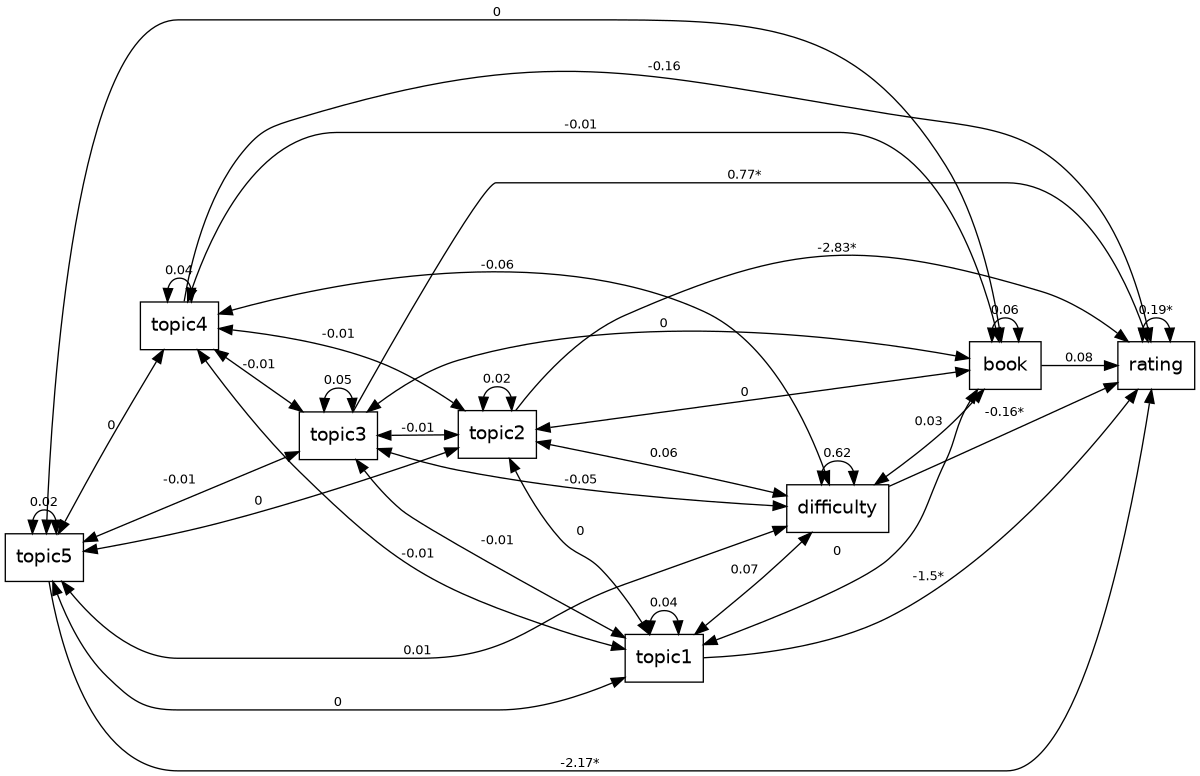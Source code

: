 digraph "pathdiagram" {
  rankdir=LR;
  size="8,8";
  node [fontname="Helvetica" fontsize=14 shape=box];
  edge [fontname="Helvetica" fontsize=10];
  center=1;
  "book" -> "rating" [label="0.08"];
  "difficulty" -> "rating" [label="-0.16*"];
  "topic1" -> "rating" [label="-1.5*"];
  "topic2" -> "rating" [label="-2.83*"];
  "topic3" -> "rating" [label="0.77*"];
  "topic4" -> "rating" [label="-0.16"];
  "topic5" -> "rating" [label="-2.17*"];
  "rating" -> "rating" [label="0.19*"  dir=both];
  "book" -> "book" [label="0.06"  dir=both];
  "difficulty" -> "book" [label="0.03"  dir=both];
  "topic1" -> "book" [label="0"  dir=both];
  "topic2" -> "book" [label="0"  dir=both];
  "topic3" -> "book" [label="0"  dir=both];
  "topic4" -> "book" [label="-0.01"  dir=both];
  "topic5" -> "book" [label="0"  dir=both];
  "difficulty" -> "difficulty" [label="0.62"  dir=both];
  "topic1" -> "difficulty" [label="0.07"  dir=both];
  "topic2" -> "difficulty" [label="0.06"  dir=both];
  "topic3" -> "difficulty" [label="-0.05"  dir=both];
  "topic4" -> "difficulty" [label="-0.06"  dir=both];
  "topic5" -> "difficulty" [label="0.01"  dir=both];
  "topic1" -> "topic1" [label="0.04"  dir=both];
  "topic2" -> "topic1" [label="0"  dir=both];
  "topic3" -> "topic1" [label="-0.01"  dir=both];
  "topic4" -> "topic1" [label="-0.01"  dir=both];
  "topic5" -> "topic1" [label="0"  dir=both];
  "topic2" -> "topic2" [label="0.02"  dir=both];
  "topic3" -> "topic2" [label="-0.01"  dir=both];
  "topic4" -> "topic2" [label="-0.01"  dir=both];
  "topic5" -> "topic2" [label="0"  dir=both];
  "topic3" -> "topic3" [label="0.05"  dir=both];
  "topic4" -> "topic3" [label="-0.01"  dir=both];
  "topic5" -> "topic3" [label="-0.01"  dir=both];
  "topic4" -> "topic4" [label="0.04"  dir=both];
  "topic5" -> "topic4" [label="0"  dir=both];
  "topic5" -> "topic5" [label="0.02"  dir=both];
}
